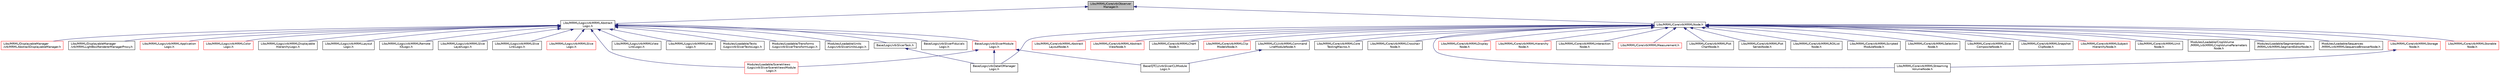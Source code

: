 digraph "Libs/MRML/Core/vtkObserverManager.h"
{
  bgcolor="transparent";
  edge [fontname="Helvetica",fontsize="10",labelfontname="Helvetica",labelfontsize="10"];
  node [fontname="Helvetica",fontsize="10",shape=record];
  Node5 [label="Libs/MRML/Core/vtkObserver\lManager.h",height=0.2,width=0.4,color="black", fillcolor="grey75", style="filled", fontcolor="black"];
  Node5 -> Node6 [dir="back",color="midnightblue",fontsize="10",style="solid",fontname="Helvetica"];
  Node6 [label="Libs/MRML/Core/vtkMRMLNode.h",height=0.2,width=0.4,color="black",URL="$vtkMRMLNode_8h.html"];
  Node6 -> Node7 [dir="back",color="midnightblue",fontsize="10",style="solid",fontname="Helvetica"];
  Node7 [label="Base/Logic/vtkDataIOManager\lLogic.h",height=0.2,width=0.4,color="black",URL="$vtkDataIOManagerLogic_8h.html"];
  Node6 -> Node8 [dir="back",color="midnightblue",fontsize="10",style="solid",fontname="Helvetica"];
  Node8 [label="Libs/MRML/CLI/vtkMRMLCommand\lLineModuleNode.h",height=0.2,width=0.4,color="black",URL="$vtkMRMLCommandLineModuleNode_8h.html"];
  Node8 -> Node9 [dir="back",color="midnightblue",fontsize="10",style="solid",fontname="Helvetica"];
  Node9 [label="Base/QTCLI/vtkSlicerCLIModule\lLogic.h",height=0.2,width=0.4,color="black",URL="$vtkSlicerCLIModuleLogic_8h.html"];
  Node6 -> Node10 [dir="back",color="midnightblue",fontsize="10",style="solid",fontname="Helvetica"];
  Node10 [label="Libs/MRML/Core/vtkMRMLStorable\lNode.h",height=0.2,width=0.4,color="red",URL="$vtkMRMLStorableNode_8h.html"];
  Node6 -> Node103 [dir="back",color="midnightblue",fontsize="10",style="solid",fontname="Helvetica"];
  Node103 [label="Libs/MRML/Core/vtkMRMLAbstract\lLayoutNode.h",height=0.2,width=0.4,color="red",URL="$vtkMRMLAbstractLayoutNode_8h.html"];
  Node6 -> Node106 [dir="back",color="midnightblue",fontsize="10",style="solid",fontname="Helvetica"];
  Node106 [label="Libs/MRML/Core/vtkMRMLAbstract\lViewNode.h",height=0.2,width=0.4,color="red",URL="$vtkMRMLAbstractViewNode_8h.html"];
  Node6 -> Node118 [dir="back",color="midnightblue",fontsize="10",style="solid",fontname="Helvetica"];
  Node118 [label="Libs/MRML/Core/vtkMRMLChart\lNode.h",height=0.2,width=0.4,color="black",URL="$vtkMRMLChartNode_8h.html"];
  Node6 -> Node119 [dir="back",color="midnightblue",fontsize="10",style="solid",fontname="Helvetica"];
  Node119 [label="Libs/MRML/Core/vtkMRMLClip\lModelsNode.h",height=0.2,width=0.4,color="red",URL="$vtkMRMLClipModelsNode_8h.html"];
  Node6 -> Node121 [dir="back",color="midnightblue",fontsize="10",style="solid",fontname="Helvetica"];
  Node121 [label="Libs/MRML/Core/vtkMRMLStorage\lNode.h",height=0.2,width=0.4,color="red",URL="$vtkMRMLStorageNode_8h.html"];
  Node121 -> Node25 [dir="back",color="midnightblue",fontsize="10",style="solid",fontname="Helvetica"];
  Node25 [label="Libs/MRML/Core/vtkMRMLStreaming\lVolumeNode.h",height=0.2,width=0.4,color="black",URL="$vtkMRMLStreamingVolumeNode_8h.html"];
  Node6 -> Node152 [dir="back",color="midnightblue",fontsize="10",style="solid",fontname="Helvetica"];
  Node152 [label="Libs/MRML/Core/vtkMRMLCore\lTestingMacros.h",height=0.2,width=0.4,color="black",URL="$vtkMRMLCoreTestingMacros_8h.html"];
  Node6 -> Node109 [dir="back",color="midnightblue",fontsize="10",style="solid",fontname="Helvetica"];
  Node109 [label="Libs/MRML/Core/vtkMRMLCrosshair\lNode.h",height=0.2,width=0.4,color="black",URL="$vtkMRMLCrosshairNode_8h.html"];
  Node6 -> Node153 [dir="back",color="midnightblue",fontsize="10",style="solid",fontname="Helvetica"];
  Node153 [label="Libs/MRML/Core/vtkMRMLDisplay\lNode.h",height=0.2,width=0.4,color="red",URL="$vtkMRMLDisplayNode_8h.html"];
  Node6 -> Node173 [dir="back",color="midnightblue",fontsize="10",style="solid",fontname="Helvetica"];
  Node173 [label="Libs/MRML/Core/vtkMRMLHierarchy\lNode.h",height=0.2,width=0.4,color="red",URL="$vtkMRMLHierarchyNode_8h.html"];
  Node6 -> Node178 [dir="back",color="midnightblue",fontsize="10",style="solid",fontname="Helvetica"];
  Node178 [label="Libs/MRML/Core/vtkMRMLInteraction\lNode.h",height=0.2,width=0.4,color="black",URL="$vtkMRMLInteractionNode_8h.html"];
  Node6 -> Node179 [dir="back",color="midnightblue",fontsize="10",style="solid",fontname="Helvetica"];
  Node179 [label="Libs/MRML/Core/vtkMRMLMeasurement.h",height=0.2,width=0.4,color="red",URL="$vtkMRMLMeasurement_8h.html"];
  Node6 -> Node183 [dir="back",color="midnightblue",fontsize="10",style="solid",fontname="Helvetica"];
  Node183 [label="Libs/MRML/Core/vtkMRMLPlot\lChartNode.h",height=0.2,width=0.4,color="black",URL="$vtkMRMLPlotChartNode_8h.html"];
  Node6 -> Node184 [dir="back",color="midnightblue",fontsize="10",style="solid",fontname="Helvetica"];
  Node184 [label="Libs/MRML/Core/vtkMRMLPlot\lSeriesNode.h",height=0.2,width=0.4,color="black",URL="$vtkMRMLPlotSeriesNode_8h.html"];
  Node6 -> Node185 [dir="back",color="midnightblue",fontsize="10",style="solid",fontname="Helvetica"];
  Node185 [label="Libs/MRML/Core/vtkMRMLROIList\lNode.h",height=0.2,width=0.4,color="black",URL="$vtkMRMLROIListNode_8h.html"];
  Node6 -> Node186 [dir="back",color="midnightblue",fontsize="10",style="solid",fontname="Helvetica"];
  Node186 [label="Libs/MRML/Core/vtkMRMLScripted\lModuleNode.h",height=0.2,width=0.4,color="black",URL="$vtkMRMLScriptedModuleNode_8h.html"];
  Node6 -> Node187 [dir="back",color="midnightblue",fontsize="10",style="solid",fontname="Helvetica"];
  Node187 [label="Libs/MRML/Core/vtkMRMLSelection\lNode.h",height=0.2,width=0.4,color="black",URL="$vtkMRMLSelectionNode_8h.html"];
  Node6 -> Node188 [dir="back",color="midnightblue",fontsize="10",style="solid",fontname="Helvetica"];
  Node188 [label="Libs/MRML/Core/vtkMRMLSlice\lCompositeNode.h",height=0.2,width=0.4,color="black",URL="$vtkMRMLSliceCompositeNode_8h.html"];
  Node6 -> Node189 [dir="back",color="midnightblue",fontsize="10",style="solid",fontname="Helvetica"];
  Node189 [label="Libs/MRML/Core/vtkMRMLSnapshot\lClipNode.h",height=0.2,width=0.4,color="black",URL="$vtkMRMLSnapshotClipNode_8h.html"];
  Node6 -> Node25 [dir="back",color="midnightblue",fontsize="10",style="solid",fontname="Helvetica"];
  Node6 -> Node190 [dir="back",color="midnightblue",fontsize="10",style="solid",fontname="Helvetica"];
  Node190 [label="Libs/MRML/Core/vtkMRMLSubject\lHierarchyNode.h",height=0.2,width=0.4,color="red",URL="$vtkMRMLSubjectHierarchyNode_8h.html"];
  Node6 -> Node218 [dir="back",color="midnightblue",fontsize="10",style="solid",fontname="Helvetica"];
  Node218 [label="Libs/MRML/Core/vtkMRMLUnit\lNode.h",height=0.2,width=0.4,color="black",URL="$vtkMRMLUnitNode_8h.html"];
  Node6 -> Node219 [dir="back",color="midnightblue",fontsize="10",style="solid",fontname="Helvetica"];
  Node219 [label="Modules/Loadable/CropVolume\l/MRML/vtkMRMLCropVolumeParameters\lNode.h",height=0.2,width=0.4,color="black",URL="$vtkMRMLCropVolumeParametersNode_8h.html"];
  Node6 -> Node220 [dir="back",color="midnightblue",fontsize="10",style="solid",fontname="Helvetica"];
  Node220 [label="Modules/Loadable/Segmentations\l/MRML/vtkMRMLSegmentEditorNode.h",height=0.2,width=0.4,color="black",URL="$vtkMRMLSegmentEditorNode_8h.html"];
  Node6 -> Node221 [dir="back",color="midnightblue",fontsize="10",style="solid",fontname="Helvetica"];
  Node221 [label="Modules/Loadable/Sequences\l/MRML/vtkMRMLSequenceBrowserNode.h",height=0.2,width=0.4,color="black",URL="$vtkMRMLSequenceBrowserNode_8h.html"];
  Node5 -> Node222 [dir="back",color="midnightblue",fontsize="10",style="solid",fontname="Helvetica"];
  Node222 [label="Libs/MRML/Logic/vtkMRMLAbstract\lLogic.h",height=0.2,width=0.4,color="black",URL="$vtkMRMLAbstractLogic_8h.html"];
  Node222 -> Node223 [dir="back",color="midnightblue",fontsize="10",style="solid",fontname="Helvetica"];
  Node223 [label="Base/Logic/vtkSlicerModule\lLogic.h",height=0.2,width=0.4,color="red",URL="$vtkSlicerModuleLogic_8h.html"];
  Node223 -> Node7 [dir="back",color="midnightblue",fontsize="10",style="solid",fontname="Helvetica"];
  Node223 -> Node9 [dir="back",color="midnightblue",fontsize="10",style="solid",fontname="Helvetica"];
  Node223 -> Node234 [dir="back",color="midnightblue",fontsize="10",style="solid",fontname="Helvetica"];
  Node234 [label="Modules/Loadable/SceneViews\l/Logic/vtkSlicerSceneViewsModule\lLogic.h",height=0.2,width=0.4,color="red",URL="$vtkSlicerSceneViewsModuleLogic_8h.html"];
  Node222 -> Node242 [dir="back",color="midnightblue",fontsize="10",style="solid",fontname="Helvetica"];
  Node242 [label="Base/Logic/vtkSlicerTask.h",height=0.2,width=0.4,color="black",URL="$vtkSlicerTask_8h.html"];
  Node242 -> Node7 [dir="back",color="midnightblue",fontsize="10",style="solid",fontname="Helvetica"];
  Node222 -> Node243 [dir="back",color="midnightblue",fontsize="10",style="solid",fontname="Helvetica"];
  Node243 [label="Base/Logic/vtkSlicerFiducials\lLogic.h",height=0.2,width=0.4,color="black",URL="$vtkSlicerFiducialsLogic_8h.html"];
  Node222 -> Node244 [dir="back",color="midnightblue",fontsize="10",style="solid",fontname="Helvetica"];
  Node244 [label="Libs/MRML/DisplayableManager\l/vtkMRMLAbstractDisplayableManager.h",height=0.2,width=0.4,color="red",URL="$vtkMRMLAbstractDisplayableManager_8h.html"];
  Node222 -> Node273 [dir="back",color="midnightblue",fontsize="10",style="solid",fontname="Helvetica"];
  Node273 [label="Libs/MRML/DisplayableManager\l/vtkMRMLLightBoxRendererManagerProxy.h",height=0.2,width=0.4,color="black",URL="$vtkMRMLLightBoxRendererManagerProxy_8h.html"];
  Node222 -> Node274 [dir="back",color="midnightblue",fontsize="10",style="solid",fontname="Helvetica"];
  Node274 [label="Libs/MRML/Logic/vtkMRMLApplication\lLogic.h",height=0.2,width=0.4,color="red",URL="$vtkMRMLApplicationLogic_8h.html"];
  Node222 -> Node276 [dir="back",color="midnightblue",fontsize="10",style="solid",fontname="Helvetica"];
  Node276 [label="Libs/MRML/Logic/vtkMRMLColor\lLogic.h",height=0.2,width=0.4,color="red",URL="$vtkMRMLColorLogic_8h.html"];
  Node222 -> Node278 [dir="back",color="midnightblue",fontsize="10",style="solid",fontname="Helvetica"];
  Node278 [label="Libs/MRML/Logic/vtkMRMLDisplayable\lHierarchyLogic.h",height=0.2,width=0.4,color="black",URL="$vtkMRMLDisplayableHierarchyLogic_8h.html"];
  Node222 -> Node279 [dir="back",color="midnightblue",fontsize="10",style="solid",fontname="Helvetica"];
  Node279 [label="Libs/MRML/Logic/vtkMRMLLayout\lLogic.h",height=0.2,width=0.4,color="black",URL="$vtkMRMLLayoutLogic_8h.html"];
  Node222 -> Node280 [dir="back",color="midnightblue",fontsize="10",style="solid",fontname="Helvetica"];
  Node280 [label="Libs/MRML/Logic/vtkMRMLRemote\lIOLogic.h",height=0.2,width=0.4,color="black",URL="$vtkMRMLRemoteIOLogic_8h.html"];
  Node222 -> Node23 [dir="back",color="midnightblue",fontsize="10",style="solid",fontname="Helvetica"];
  Node23 [label="Libs/MRML/Logic/vtkMRMLSlice\lLayerLogic.h",height=0.2,width=0.4,color="black",URL="$vtkMRMLSliceLayerLogic_8h.html"];
  Node222 -> Node281 [dir="back",color="midnightblue",fontsize="10",style="solid",fontname="Helvetica"];
  Node281 [label="Libs/MRML/Logic/vtkMRMLSlice\lLinkLogic.h",height=0.2,width=0.4,color="black",URL="$vtkMRMLSliceLinkLogic_8h.html"];
  Node222 -> Node282 [dir="back",color="midnightblue",fontsize="10",style="solid",fontname="Helvetica"];
  Node282 [label="Libs/MRML/Logic/vtkMRMLSlice\lLogic.h",height=0.2,width=0.4,color="red",URL="$vtkMRMLSliceLogic_8h.html"];
  Node222 -> Node283 [dir="back",color="midnightblue",fontsize="10",style="solid",fontname="Helvetica"];
  Node283 [label="Libs/MRML/Logic/vtkMRMLView\lLinkLogic.h",height=0.2,width=0.4,color="black",URL="$vtkMRMLViewLinkLogic_8h.html"];
  Node222 -> Node284 [dir="back",color="midnightblue",fontsize="10",style="solid",fontname="Helvetica"];
  Node284 [label="Libs/MRML/Logic/vtkMRMLView\lLogic.h",height=0.2,width=0.4,color="black",URL="$vtkMRMLViewLogic_8h.html"];
  Node222 -> Node234 [dir="back",color="midnightblue",fontsize="10",style="solid",fontname="Helvetica"];
  Node222 -> Node285 [dir="back",color="midnightblue",fontsize="10",style="solid",fontname="Helvetica"];
  Node285 [label="Modules/Loadable/Texts\l/Logic/vtkSlicerTextsLogic.h",height=0.2,width=0.4,color="black",URL="$vtkSlicerTextsLogic_8h.html"];
  Node222 -> Node286 [dir="back",color="midnightblue",fontsize="10",style="solid",fontname="Helvetica"];
  Node286 [label="Modules/Loadable/Transforms\l/Logic/vtkSlicerTransformLogic.h",height=0.2,width=0.4,color="black",URL="$vtkSlicerTransformLogic_8h.html"];
  Node222 -> Node287 [dir="back",color="midnightblue",fontsize="10",style="solid",fontname="Helvetica"];
  Node287 [label="Modules/Loadable/Units\l/Logic/vtkSlicerUnitsLogic.h",height=0.2,width=0.4,color="black",URL="$vtkSlicerUnitsLogic_8h.html"];
}
